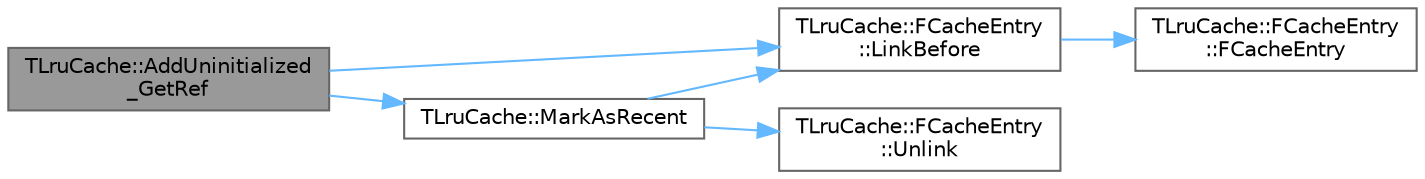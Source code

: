 digraph "TLruCache::AddUninitialized_GetRef"
{
 // INTERACTIVE_SVG=YES
 // LATEX_PDF_SIZE
  bgcolor="transparent";
  edge [fontname=Helvetica,fontsize=10,labelfontname=Helvetica,labelfontsize=10];
  node [fontname=Helvetica,fontsize=10,shape=box,height=0.2,width=0.4];
  rankdir="LR";
  Node1 [id="Node000001",label="TLruCache::AddUninitialized\l_GetRef",height=0.2,width=0.4,color="gray40", fillcolor="grey60", style="filled", fontcolor="black",tooltip="Add an entry to the cache."];
  Node1 -> Node2 [id="edge1_Node000001_Node000002",color="steelblue1",style="solid",tooltip=" "];
  Node2 [id="Node000002",label="TLruCache::FCacheEntry\l::LinkBefore",height=0.2,width=0.4,color="grey40", fillcolor="white", style="filled",URL="$d7/d1d/structTLruCache_1_1FCacheEntry.html#a6d903216421d1053b64f1dad1c2fdb90",tooltip="Add this entry before the given one."];
  Node2 -> Node3 [id="edge2_Node000002_Node000003",color="steelblue1",style="solid",tooltip=" "];
  Node3 [id="Node000003",label="TLruCache::FCacheEntry\l::FCacheEntry",height=0.2,width=0.4,color="grey40", fillcolor="white", style="filled",URL="$d7/d1d/structTLruCache_1_1FCacheEntry.html#ae6d1c18baa3217d8481c99c202a5dd04",tooltip="Create and initialize a new instance."];
  Node1 -> Node4 [id="edge3_Node000001_Node000004",color="steelblue1",style="solid",tooltip=" "];
  Node4 [id="Node000004",label="TLruCache::MarkAsRecent",height=0.2,width=0.4,color="grey40", fillcolor="white", style="filled",URL="$de/d6b/classTLruCache.html#a007487a40d42a413dae892ebaab9355d",tooltip="Mark the given entry as recently used."];
  Node4 -> Node2 [id="edge4_Node000004_Node000002",color="steelblue1",style="solid",tooltip=" "];
  Node4 -> Node5 [id="edge5_Node000004_Node000005",color="steelblue1",style="solid",tooltip=" "];
  Node5 [id="Node000005",label="TLruCache::FCacheEntry\l::Unlink",height=0.2,width=0.4,color="grey40", fillcolor="white", style="filled",URL="$d7/d1d/structTLruCache_1_1FCacheEntry.html#a67c7c972d7210e5972c267df5df52bb7",tooltip="Remove this entry from the list."];
}
